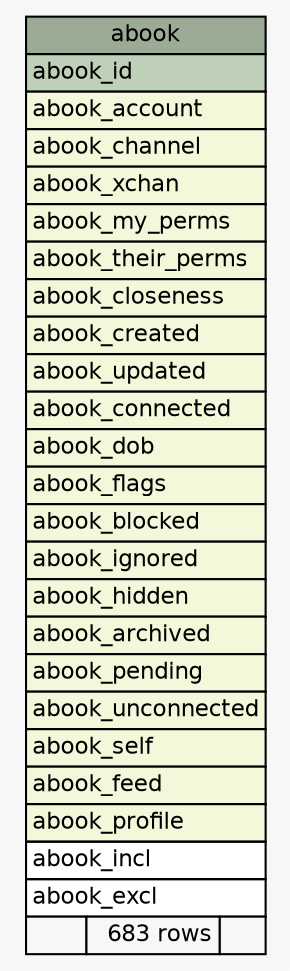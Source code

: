 // dot 2.26.3 on Linux 3.2.0-4-686-pae
// SchemaSpy rev 590
digraph "abook" {
  graph [
    rankdir="RL"
    bgcolor="#f7f7f7"
    nodesep="0.18"
    ranksep="0.46"
    fontname="Helvetica"
    fontsize="11"
  ];
  node [
    fontname="Helvetica"
    fontsize="11"
    shape="plaintext"
  ];
  edge [
    arrowsize="0.8"
  ];
  "abook" [
    label=<
    <TABLE BORDER="0" CELLBORDER="1" CELLSPACING="0" BGCOLOR="#ffffff">
      <TR><TD COLSPAN="3" BGCOLOR="#9bab96" ALIGN="CENTER">abook</TD></TR>
      <TR><TD PORT="abook_id" COLSPAN="3" BGCOLOR="#bed1b8" ALIGN="LEFT">abook_id</TD></TR>
      <TR><TD PORT="abook_account" COLSPAN="3" BGCOLOR="#f4f7da" ALIGN="LEFT">abook_account</TD></TR>
      <TR><TD PORT="abook_channel" COLSPAN="3" BGCOLOR="#f4f7da" ALIGN="LEFT">abook_channel</TD></TR>
      <TR><TD PORT="abook_xchan" COLSPAN="3" BGCOLOR="#f4f7da" ALIGN="LEFT">abook_xchan</TD></TR>
      <TR><TD PORT="abook_my_perms" COLSPAN="3" BGCOLOR="#f4f7da" ALIGN="LEFT">abook_my_perms</TD></TR>
      <TR><TD PORT="abook_their_perms" COLSPAN="3" BGCOLOR="#f4f7da" ALIGN="LEFT">abook_their_perms</TD></TR>
      <TR><TD PORT="abook_closeness" COLSPAN="3" BGCOLOR="#f4f7da" ALIGN="LEFT">abook_closeness</TD></TR>
      <TR><TD PORT="abook_created" COLSPAN="3" BGCOLOR="#f4f7da" ALIGN="LEFT">abook_created</TD></TR>
      <TR><TD PORT="abook_updated" COLSPAN="3" BGCOLOR="#f4f7da" ALIGN="LEFT">abook_updated</TD></TR>
      <TR><TD PORT="abook_connected" COLSPAN="3" BGCOLOR="#f4f7da" ALIGN="LEFT">abook_connected</TD></TR>
      <TR><TD PORT="abook_dob" COLSPAN="3" BGCOLOR="#f4f7da" ALIGN="LEFT">abook_dob</TD></TR>
      <TR><TD PORT="abook_flags" COLSPAN="3" BGCOLOR="#f4f7da" ALIGN="LEFT">abook_flags</TD></TR>
      <TR><TD PORT="abook_blocked" COLSPAN="3" BGCOLOR="#f4f7da" ALIGN="LEFT">abook_blocked</TD></TR>
      <TR><TD PORT="abook_ignored" COLSPAN="3" BGCOLOR="#f4f7da" ALIGN="LEFT">abook_ignored</TD></TR>
      <TR><TD PORT="abook_hidden" COLSPAN="3" BGCOLOR="#f4f7da" ALIGN="LEFT">abook_hidden</TD></TR>
      <TR><TD PORT="abook_archived" COLSPAN="3" BGCOLOR="#f4f7da" ALIGN="LEFT">abook_archived</TD></TR>
      <TR><TD PORT="abook_pending" COLSPAN="3" BGCOLOR="#f4f7da" ALIGN="LEFT">abook_pending</TD></TR>
      <TR><TD PORT="abook_unconnected" COLSPAN="3" BGCOLOR="#f4f7da" ALIGN="LEFT">abook_unconnected</TD></TR>
      <TR><TD PORT="abook_self" COLSPAN="3" BGCOLOR="#f4f7da" ALIGN="LEFT">abook_self</TD></TR>
      <TR><TD PORT="abook_feed" COLSPAN="3" BGCOLOR="#f4f7da" ALIGN="LEFT">abook_feed</TD></TR>
      <TR><TD PORT="abook_profile" COLSPAN="3" BGCOLOR="#f4f7da" ALIGN="LEFT">abook_profile</TD></TR>
      <TR><TD PORT="abook_incl" COLSPAN="3" ALIGN="LEFT">abook_incl</TD></TR>
      <TR><TD PORT="abook_excl" COLSPAN="3" ALIGN="LEFT">abook_excl</TD></TR>
      <TR><TD ALIGN="LEFT" BGCOLOR="#f7f7f7">  </TD><TD ALIGN="RIGHT" BGCOLOR="#f7f7f7">683 rows</TD><TD ALIGN="RIGHT" BGCOLOR="#f7f7f7">  </TD></TR>
    </TABLE>>
    URL="tables/abook.html"
    tooltip="abook"
  ];
}
